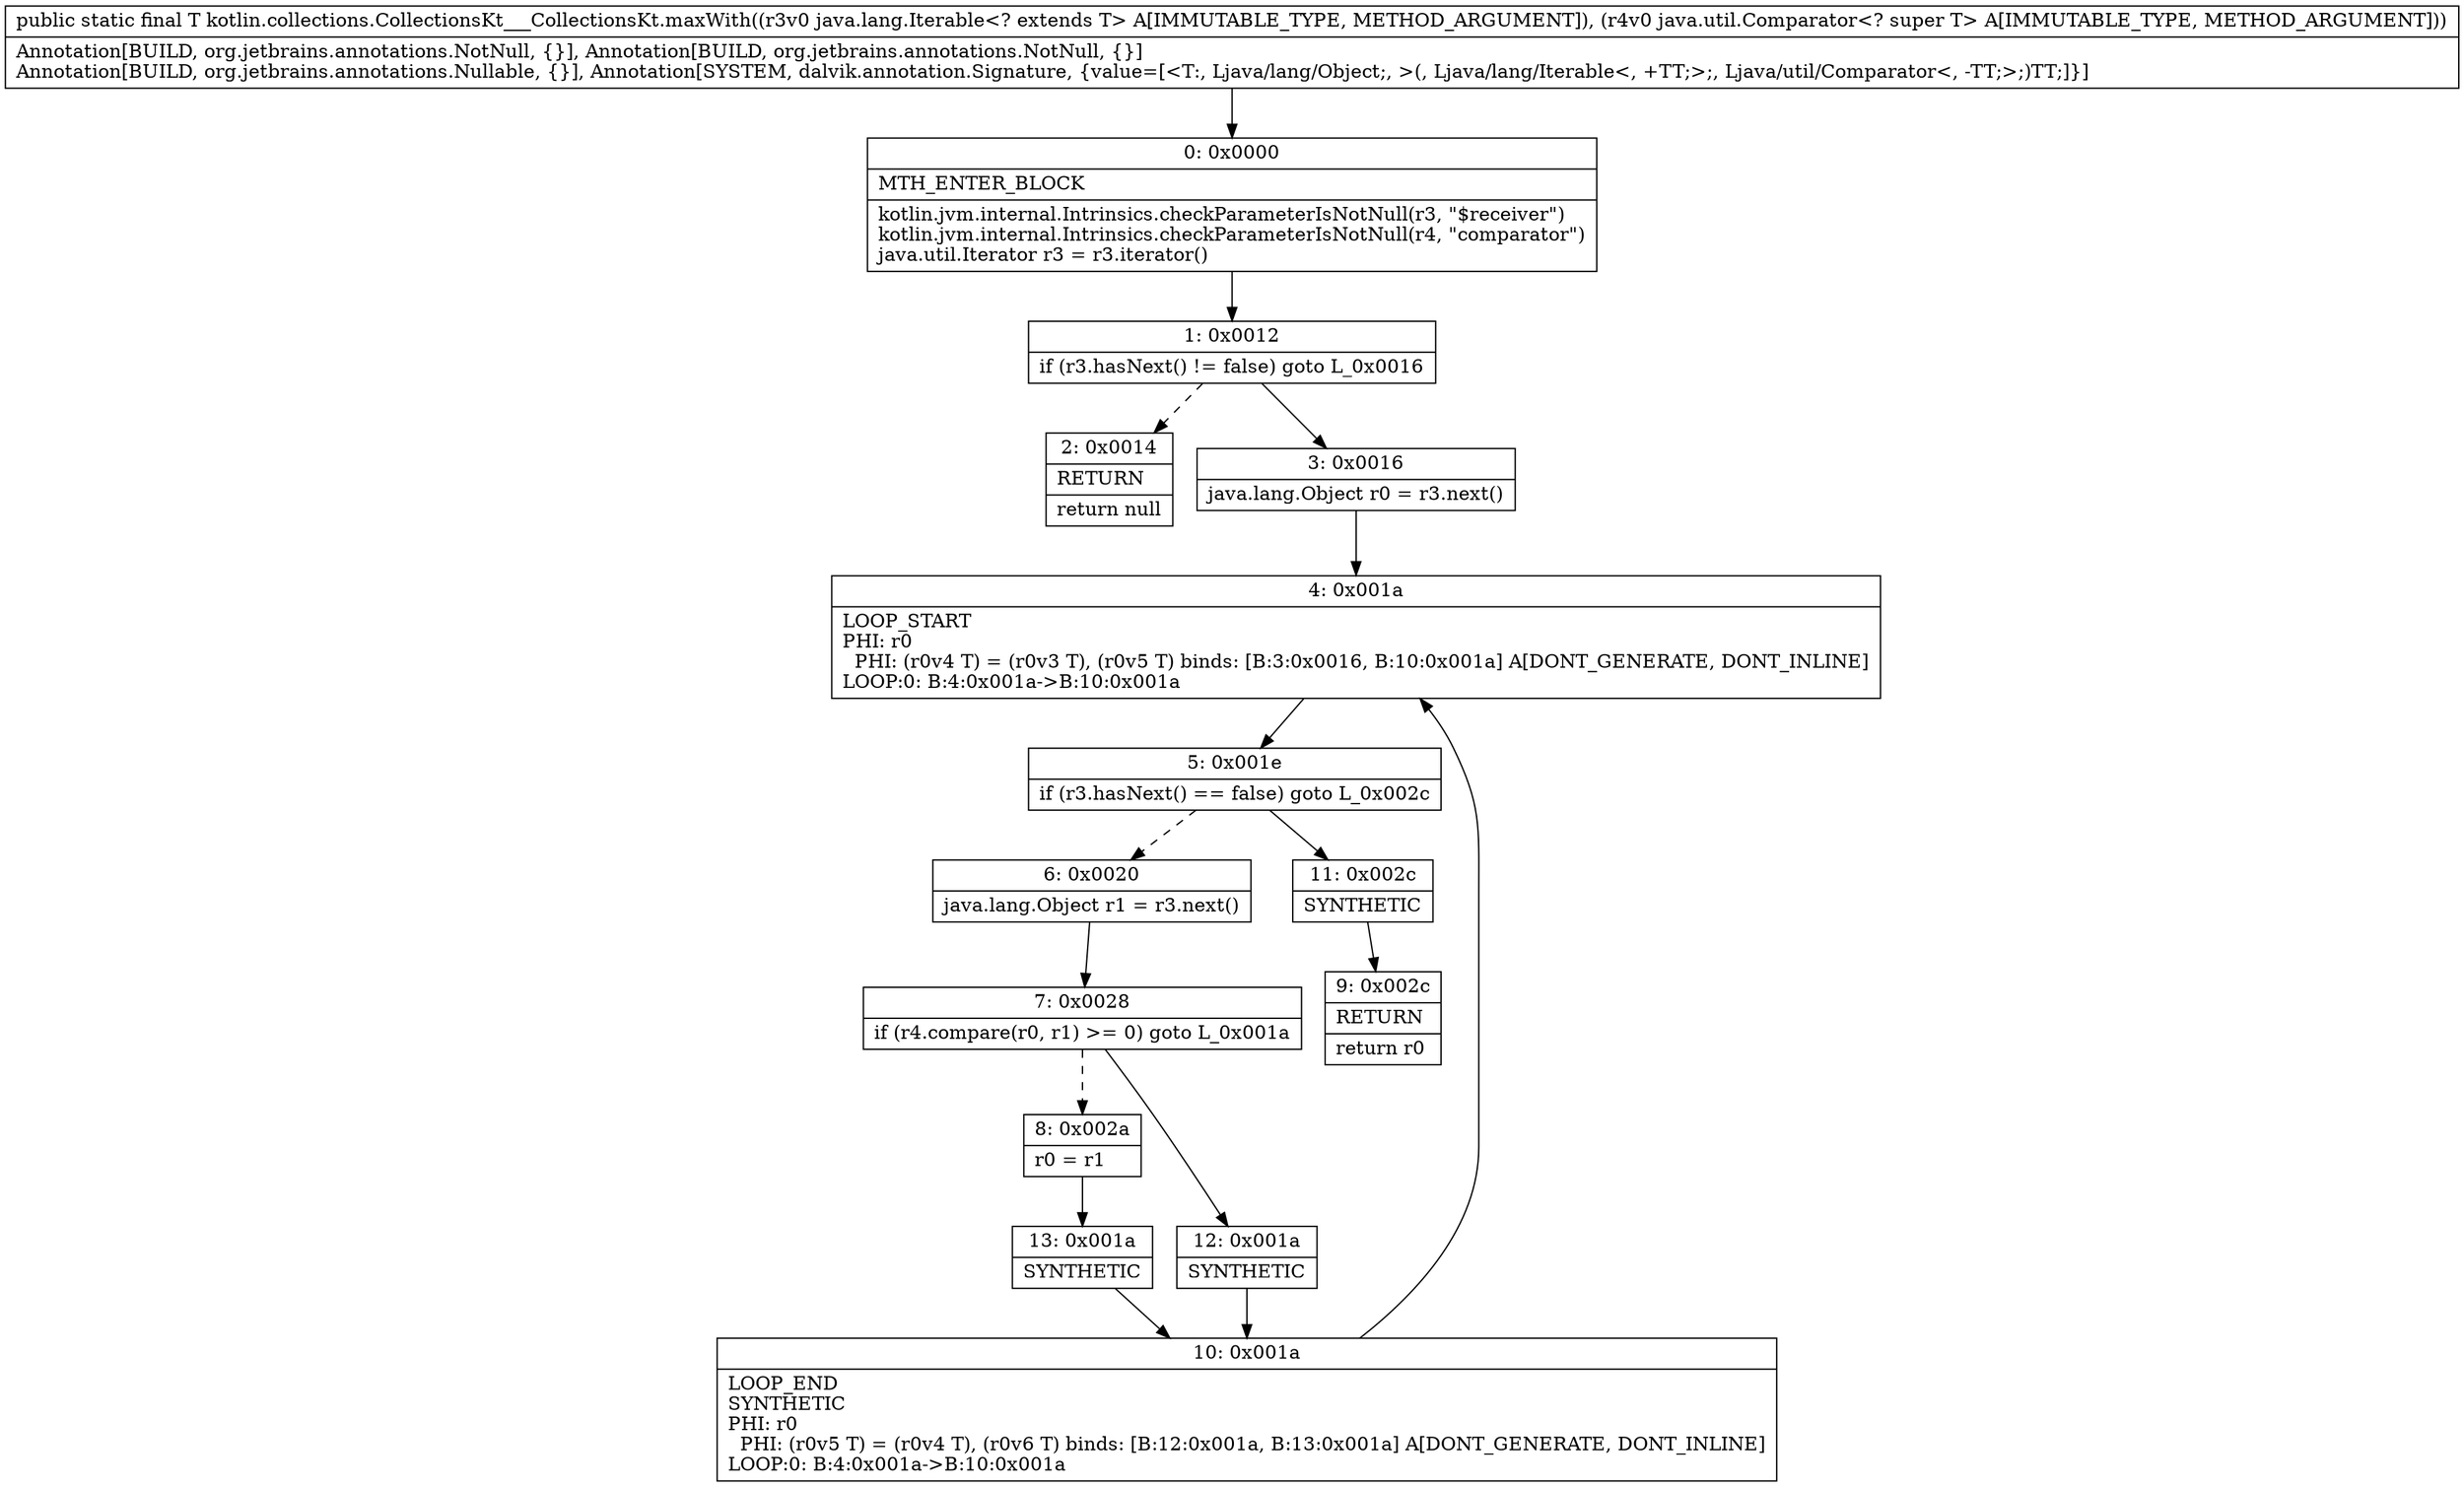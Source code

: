 digraph "CFG forkotlin.collections.CollectionsKt___CollectionsKt.maxWith(Ljava\/lang\/Iterable;Ljava\/util\/Comparator;)Ljava\/lang\/Object;" {
Node_0 [shape=record,label="{0\:\ 0x0000|MTH_ENTER_BLOCK\l|kotlin.jvm.internal.Intrinsics.checkParameterIsNotNull(r3, \"$receiver\")\lkotlin.jvm.internal.Intrinsics.checkParameterIsNotNull(r4, \"comparator\")\ljava.util.Iterator r3 = r3.iterator()\l}"];
Node_1 [shape=record,label="{1\:\ 0x0012|if (r3.hasNext() != false) goto L_0x0016\l}"];
Node_2 [shape=record,label="{2\:\ 0x0014|RETURN\l|return null\l}"];
Node_3 [shape=record,label="{3\:\ 0x0016|java.lang.Object r0 = r3.next()\l}"];
Node_4 [shape=record,label="{4\:\ 0x001a|LOOP_START\lPHI: r0 \l  PHI: (r0v4 T) = (r0v3 T), (r0v5 T) binds: [B:3:0x0016, B:10:0x001a] A[DONT_GENERATE, DONT_INLINE]\lLOOP:0: B:4:0x001a\-\>B:10:0x001a\l}"];
Node_5 [shape=record,label="{5\:\ 0x001e|if (r3.hasNext() == false) goto L_0x002c\l}"];
Node_6 [shape=record,label="{6\:\ 0x0020|java.lang.Object r1 = r3.next()\l}"];
Node_7 [shape=record,label="{7\:\ 0x0028|if (r4.compare(r0, r1) \>= 0) goto L_0x001a\l}"];
Node_8 [shape=record,label="{8\:\ 0x002a|r0 = r1\l}"];
Node_9 [shape=record,label="{9\:\ 0x002c|RETURN\l|return r0\l}"];
Node_10 [shape=record,label="{10\:\ 0x001a|LOOP_END\lSYNTHETIC\lPHI: r0 \l  PHI: (r0v5 T) = (r0v4 T), (r0v6 T) binds: [B:12:0x001a, B:13:0x001a] A[DONT_GENERATE, DONT_INLINE]\lLOOP:0: B:4:0x001a\-\>B:10:0x001a\l}"];
Node_11 [shape=record,label="{11\:\ 0x002c|SYNTHETIC\l}"];
Node_12 [shape=record,label="{12\:\ 0x001a|SYNTHETIC\l}"];
Node_13 [shape=record,label="{13\:\ 0x001a|SYNTHETIC\l}"];
MethodNode[shape=record,label="{public static final T kotlin.collections.CollectionsKt___CollectionsKt.maxWith((r3v0 java.lang.Iterable\<? extends T\> A[IMMUTABLE_TYPE, METHOD_ARGUMENT]), (r4v0 java.util.Comparator\<? super T\> A[IMMUTABLE_TYPE, METHOD_ARGUMENT]))  | Annotation[BUILD, org.jetbrains.annotations.NotNull, \{\}], Annotation[BUILD, org.jetbrains.annotations.NotNull, \{\}]\lAnnotation[BUILD, org.jetbrains.annotations.Nullable, \{\}], Annotation[SYSTEM, dalvik.annotation.Signature, \{value=[\<T:, Ljava\/lang\/Object;, \>(, Ljava\/lang\/Iterable\<, +TT;\>;, Ljava\/util\/Comparator\<, \-TT;\>;)TT;]\}]\l}"];
MethodNode -> Node_0;
Node_0 -> Node_1;
Node_1 -> Node_2[style=dashed];
Node_1 -> Node_3;
Node_3 -> Node_4;
Node_4 -> Node_5;
Node_5 -> Node_6[style=dashed];
Node_5 -> Node_11;
Node_6 -> Node_7;
Node_7 -> Node_8[style=dashed];
Node_7 -> Node_12;
Node_8 -> Node_13;
Node_10 -> Node_4;
Node_11 -> Node_9;
Node_12 -> Node_10;
Node_13 -> Node_10;
}

